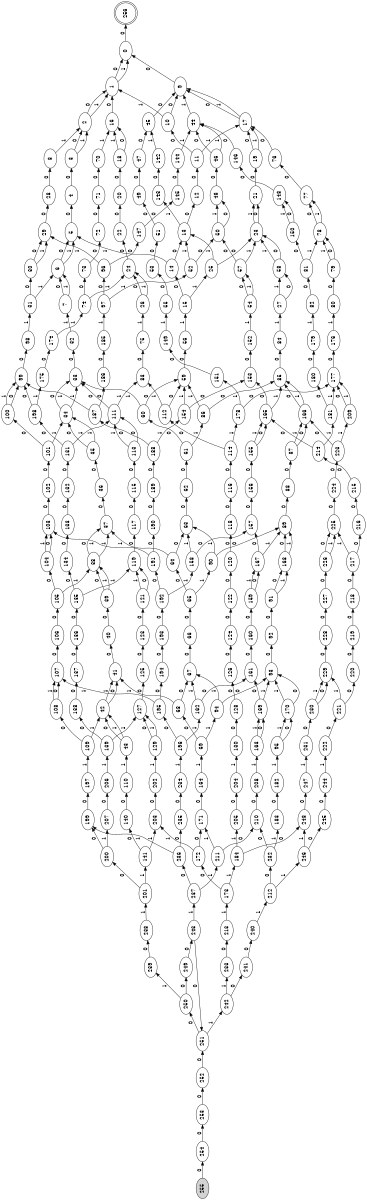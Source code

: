 digraph G {
	rankdir=LR;
	size="8,5"
	orientation=landscape;
	255 [style=filled];
	0 -> 256 [label="0"];
	1 -> 0 [label="0"];
	1 -> 0 [label="1"];
	2 -> 1 [label="0"];
	2 -> 1 [label="1"];
	3 -> 2 [label="0"];
	3 -> 2 [label="1"];
	4 -> 3 [label="0"];
	5 -> 4 [label="0"];
	6 -> 5 [label="0"];
	6 -> 5 [label="1"];
	7 -> 6 [label="0"];
	7 -> 6 [label="1"];
	8 -> 2 [label="1"];
	9 -> 0 [label="0"];
	10 -> 9 [label="0"];
	10 -> 1 [label="1"];
	11 -> 10 [label="0"];
	11 -> 17 [label="1"];
	12 -> 11 [label="0"];
	13 -> 12 [label="0"];
	13 -> 143 [label="1"];
	14 -> 13 [label="0"];
	14 -> 5 [label="1"];
	15 -> 14 [label="0"];
	15 -> 25 [label="1"];
	16 -> 1 [label="0"];
	17 -> 9 [label="0"];
	17 -> 9 [label="1"];
	18 -> 16 [label="0"];
	18 -> 16 [label="1"];
	19 -> 17 [label="0"];
	19 -> 17 [label="1"];
	20 -> 18 [label="0"];
	21 -> 19 [label="0"];
	22 -> 20 [label="0"];
	23 -> 21 [label="0"];
	23 -> 21 [label="1"];
	24 -> 22 [label="0"];
	25 -> 23 [label="0"];
	25 -> 13 [label="1"];
	26 -> 24 [label="0"];
	26 -> 24 [label="1"];
	27 -> 58 [label="0"];
	27 -> 58 [label="1"];
	28 -> 8 [label="0"];
	29 -> 28 [label="0"];
	30 -> 29 [label="0"];
	30 -> 29 [label="1"];
	31 -> 30 [label="0"];
	31 -> 6 [label="1"];
	32 -> 7 [label="1"];
	33 -> 32 [label="0"];
	34 -> 33 [label="0"];
	34 -> 33 [label="1"];
	35 -> 34 [label="0"];
	35 -> 34 [label="1"];
	36 -> 35 [label="0"];
	37 -> 36 [label="0"];
	38 -> 37 [label="0"];
	38 -> 37 [label="1"];
	39 -> 38 [label="0"];
	39 -> 38 [label="1"];
	40 -> 39 [label="0"];
	41 -> 40 [label="0"];
	42 -> 41 [label="0"];
	42 -> 41 [label="1"];
	43 -> 42 [label="0"];
	43 -> 42 [label="1"];
	44 -> 9 [label="1"];
	45 -> 9 [label="0"];
	46 -> 44 [label="0"];
	46 -> 44 [label="1"];
	47 -> 45 [label="0"];
	48 -> 46 [label="0"];
	49 -> 47 [label="0"];
	50 -> 48 [label="0"];
	50 -> 48 [label="1"];
	51 -> 49 [label="0"];
	52 -> 50 [label="0"];
	52 -> 13 [label="1"];
	53 -> 51 [label="0"];
	54 -> 57 [label="0"];
	54 -> 57 [label="1"];
	55 -> 53 [label="0"];
	56 -> 15 [label="1"];
	57 -> 50 [label="0"];
	57 -> 23 [label="1"];
	58 -> 23 [label="0"];
	58 -> 23 [label="1"];
	59 -> 56 [label="0"];
	60 -> 59 [label="0"];
	60 -> 33 [label="1"];
	61 -> 60 [label="0"];
	61 -> 86 [label="1"];
	62 -> 61 [label="0"];
	63 -> 62 [label="0"];
	64 -> 63 [label="0"];
	64 -> 37 [label="1"];
	65 -> 64 [label="0"];
	65 -> 90 [label="1"];
	66 -> 65 [label="0"];
	67 -> 66 [label="0"];
	68 -> 67 [label="0"];
	68 -> 41 [label="1"];
	69 -> 68 [label="0"];
	69 -> 94 [label="1"];
	70 -> 16 [label="1"];
	71 -> 70 [label="0"];
	72 -> 71 [label="0"];
	73 -> 72 [label="0"];
	74 -> 73 [label="0"];
	74 -> 24 [label="1"];
	75 -> 26 [label="1"];
	76 -> 17 [label="0"];
	77 -> 76 [label="0"];
	78 -> 77 [label="0"];
	78 -> 77 [label="1"];
	79 -> 78 [label="0"];
	79 -> 78 [label="1"];
	80 -> 79 [label="0"];
	81 -> 150 [label="0"];
	81 -> 78 [label="1"];
	82 -> 81 [label="0"];
	83 -> 75 [label="0"];
	84 -> 27 [label="1"];
	85 -> 84 [label="0"];
	86 -> 85 [label="0"];
	86 -> 59 [label="1"];
	87 -> 166 [label="0"];
	87 -> 166 [label="1"];
	88 -> 87 [label="0"];
	89 -> 88 [label="0"];
	90 -> 89 [label="0"];
	90 -> 63 [label="1"];
	91 -> 168 [label="0"];
	91 -> 168 [label="1"];
	92 -> 91 [label="0"];
	93 -> 92 [label="0"];
	94 -> 93 [label="0"];
	94 -> 67 [label="1"];
	95 -> 170 [label="0"];
	95 -> 170 [label="1"];
	96 -> 147 [label="0"];
	96 -> 29 [label="1"];
	97 -> 96 [label="0"];
	97 -> 52 [label="1"];
	98 -> 31 [label="1"];
	99 -> 98 [label="0"];
	100 -> 99 [label="0"];
	100 -> 99 [label="1"];
	101 -> 100 [label="0"];
	101 -> 34 [label="1"];
	102 -> 101 [label="0"];
	103 -> 102 [label="0"];
	104 -> 103 [label="0"];
	104 -> 103 [label="1"];
	105 -> 104 [label="0"];
	105 -> 38 [label="1"];
	106 -> 105 [label="0"];
	107 -> 106 [label="0"];
	108 -> 107 [label="0"];
	108 -> 107 [label="1"];
	109 -> 108 [label="0"];
	109 -> 42 [label="1"];
	110 -> 43 [label="1"];
	111 -> 33 [label="0"];
	111 -> 83 [label="1"];
	112 -> 59 [label="0"];
	112 -> 83 [label="1"];
	113 -> 111 [label="0"];
	113 -> 111 [label="1"];
	114 -> 112 [label="0"];
	114 -> 178 [label="1"];
	115 -> 113 [label="0"];
	116 -> 114 [label="0"];
	117 -> 115 [label="0"];
	118 -> 116 [label="0"];
	119 -> 117 [label="0"];
	120 -> 118 [label="0"];
	121 -> 119 [label="0"];
	121 -> 119 [label="1"];
	122 -> 120 [label="0"];
	123 -> 121 [label="0"];
	124 -> 122 [label="0"];
	125 -> 123 [label="0"];
	126 -> 124 [label="0"];
	127 -> 125 [label="0"];
	128 -> 126 [label="0"];
	129 -> 127 [label="0"];
	129 -> 127 [label="1"];
	130 -> 128 [label="0"];
	131 -> 198 [label="0"];
	131 -> 111 [label="1"];
	132 -> 131 [label="0"];
	133 -> 132 [label="0"];
	134 -> 133 [label="0"];
	135 -> 134 [label="0"];
	135 -> 119 [label="1"];
	136 -> 135 [label="0"];
	137 -> 136 [label="0"];
	138 -> 137 [label="0"];
	139 -> 138 [label="0"];
	139 -> 127 [label="1"];
	140 -> 110 [label="0"];
	141 -> 140 [label="0"];
	141 -> 203 [label="1"];
	142 -> 45 [label="1"];
	143 -> 142 [label="0"];
	144 -> 44 [label="1"];
	145 -> 144 [label="0"];
	146 -> 44 [label="0"];
	147 -> 145 [label="0"];
	148 -> 146 [label="0"];
	149 -> 55 [label="1"];
	150 -> 148 [label="0"];
	150 -> 148 [label="1"];
	151 -> 149 [label="0"];
	152 -> 54 [label="1"];
	153 -> 152 [label="0"];
	154 -> 153 [label="0"];
	154 -> 59 [label="1"];
	155 -> 165 [label="0"];
	155 -> 165 [label="1"];
	156 -> 155 [label="0"];
	157 -> 156 [label="0"];
	158 -> 157 [label="0"];
	158 -> 63 [label="1"];
	159 -> 167 [label="0"];
	159 -> 167 [label="1"];
	160 -> 159 [label="0"];
	161 -> 160 [label="0"];
	162 -> 161 [label="0"];
	162 -> 67 [label="1"];
	163 -> 169 [label="0"];
	163 -> 169 [label="1"];
	164 -> 69 [label="1"];
	165 -> 153 [label="0"];
	165 -> 85 [label="1"];
	166 -> 85 [label="0"];
	166 -> 85 [label="1"];
	167 -> 157 [label="0"];
	167 -> 89 [label="1"];
	168 -> 89 [label="0"];
	168 -> 89 [label="1"];
	169 -> 161 [label="0"];
	169 -> 93 [label="1"];
	170 -> 93 [label="0"];
	170 -> 93 [label="1"];
	171 -> 164 [label="0"];
	172 -> 171 [label="0"];
	172 -> 203 [label="1"];
	173 -> 172 [label="0"];
	173 -> 184 [label="1"];
	174 -> 74 [label="1"];
	175 -> 174 [label="0"];
	176 -> 80 [label="1"];
	177 -> 176 [label="0"];
	178 -> 177 [label="0"];
	178 -> 151 [label="1"];
	179 -> 82 [label="1"];
	180 -> 179 [label="0"];
	181 -> 180 [label="0"];
	181 -> 177 [label="1"];
	182 -> 95 [label="1"];
	183 -> 182 [label="0"];
	184 -> 248 [label="0"];
	184 -> 205 [label="1"];
	185 -> 97 [label="1"];
	186 -> 185 [label="0"];
	187 -> 186 [label="0"];
	187 -> 99 [label="1"];
	188 -> 187 [label="0"];
	188 -> 154 [label="1"];
	189 -> 188 [label="0"];
	190 -> 189 [label="0"];
	191 -> 190 [label="0"];
	191 -> 103 [label="1"];
	192 -> 191 [label="0"];
	192 -> 158 [label="1"];
	193 -> 192 [label="0"];
	194 -> 193 [label="0"];
	195 -> 194 [label="0"];
	195 -> 107 [label="1"];
	196 -> 195 [label="0"];
	196 -> 162 [label="1"];
	197 -> 109 [label="1"];
	198 -> 99 [label="0"];
	198 -> 175 [label="1"];
	199 -> 197 [label="0"];
	200 -> 199 [label="0"];
	200 -> 207 [label="1"];
	201 -> 200 [label="0"];
	201 -> 141 [label="1"];
	202 -> 129 [label="1"];
	203 -> 202 [label="0"];
	204 -> 130 [label="1"];
	205 -> 204 [label="0"];
	206 -> 139 [label="1"];
	207 -> 206 [label="0"];
	208 -> 163 [label="1"];
	209 -> 177 [label="0"];
	209 -> 177 [label="1"];
	210 -> 208 [label="0"];
	211 -> 210 [label="0"];
	211 -> 171 [label="1"];
	212 -> 232 [label="0"];
	212 -> 246 [label="1"];
	213 -> 173 [label="1"];
	214 -> 165 [label="0"];
	214 -> 181 [label="1"];
	215 -> 214 [label="0"];
	216 -> 215 [label="0"];
	217 -> 216 [label="0"];
	217 -> 225 [label="1"];
	218 -> 217 [label="0"];
	219 -> 218 [label="0"];
	220 -> 219 [label="0"];
	221 -> 220 [label="0"];
	221 -> 229 [label="1"];
	222 -> 221 [label="0"];
	223 -> 166 [label="0"];
	223 -> 209 [label="1"];
	224 -> 223 [label="0"];
	225 -> 224 [label="0"];
	226 -> 225 [label="0"];
	226 -> 225 [label="1"];
	227 -> 226 [label="0"];
	228 -> 227 [label="0"];
	229 -> 228 [label="0"];
	230 -> 229 [label="0"];
	230 -> 229 [label="1"];
	231 -> 230 [label="0"];
	232 -> 210 [label="0"];
	232 -> 183 [label="1"];
	233 -> 213 [label="0"];
	234 -> 196 [label="1"];
	235 -> 234 [label="0"];
	236 -> 235 [label="0"];
	236 -> 199 [label="1"];
	237 -> 236 [label="0"];
	237 -> 211 [label="1"];
	238 -> 201 [label="1"];
	239 -> 238 [label="0"];
	240 -> 212 [label="1"];
	241 -> 240 [label="0"];
	242 -> 241 [label="0"];
	242 -> 233 [label="1"];
	243 -> 251 [label="0"];
	243 -> 237 [label="1"];
	244 -> 222 [label="1"];
	245 -> 244 [label="0"];
	246 -> 245 [label="0"];
	246 -> 248 [label="1"];
	247 -> 231 [label="1"];
	248 -> 247 [label="0"];
	249 -> 243 [label="0"];
	250 -> 249 [label="0"];
	250 -> 239 [label="1"];
	251 -> 250 [label="0"];
	251 -> 242 [label="1"];
	252 -> 251 [label="0"];
	253 -> 252 [label="0"];
	254 -> 253 [label="0"];
	255 -> 254 [label="0"];
	256 [shape=doublecircle];
}
